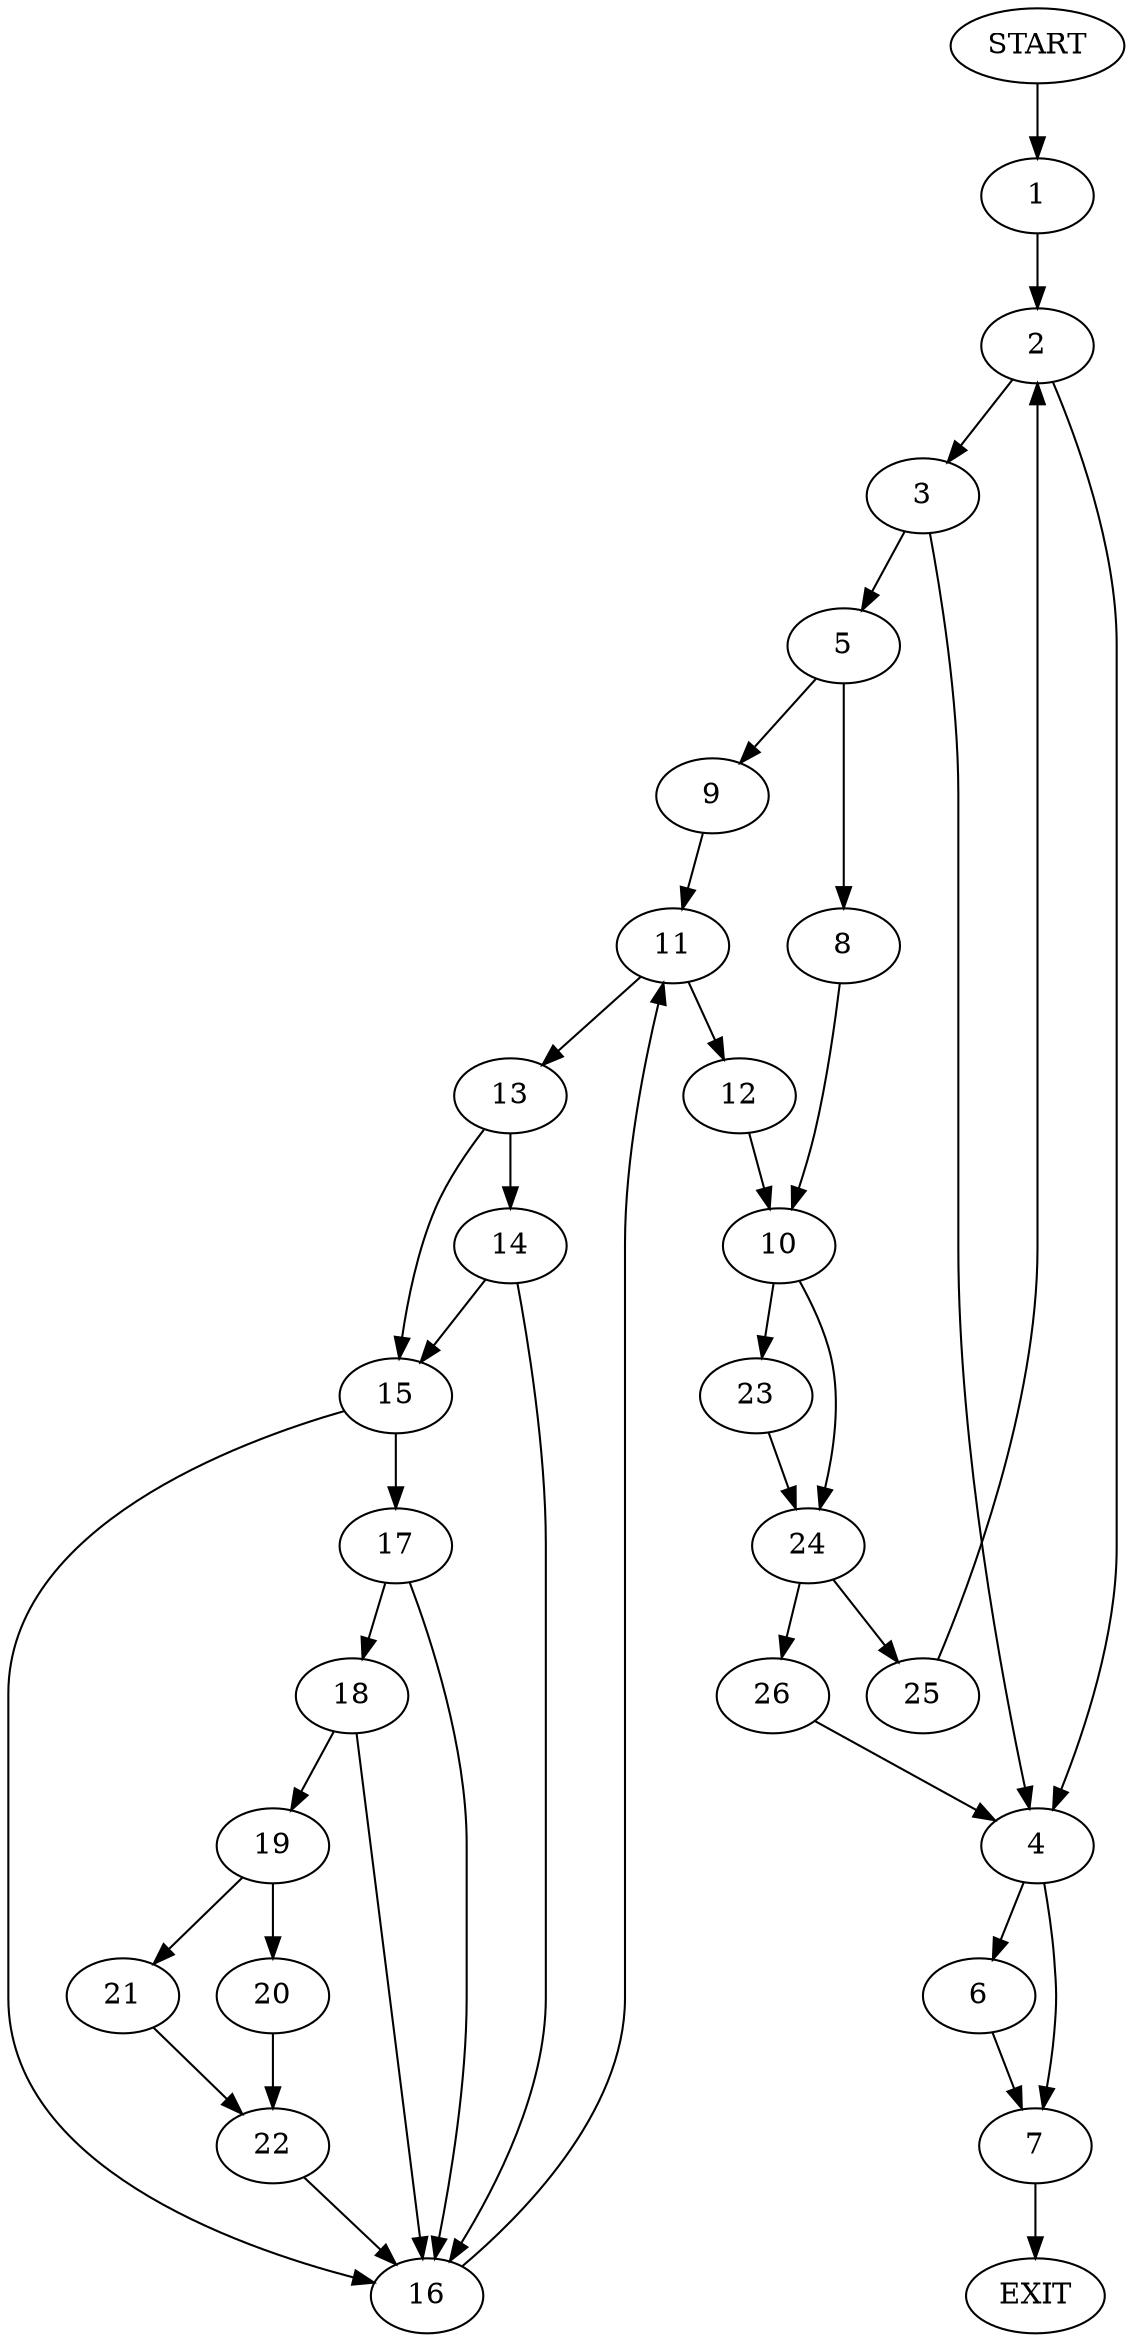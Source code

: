 digraph {
0 [label="START"]
27 [label="EXIT"]
0 -> 1
1 -> 2
2 -> 3
2 -> 4
3 -> 4
3 -> 5
4 -> 6
4 -> 7
5 -> 8
5 -> 9
8 -> 10
9 -> 11
11 -> 12
11 -> 13
13 -> 14
13 -> 15
12 -> 10
15 -> 16
15 -> 17
14 -> 16
14 -> 15
16 -> 11
17 -> 16
17 -> 18
18 -> 16
18 -> 19
19 -> 20
19 -> 21
20 -> 22
21 -> 22
22 -> 16
10 -> 23
10 -> 24
23 -> 24
24 -> 25
24 -> 26
26 -> 4
25 -> 2
7 -> 27
6 -> 7
}
